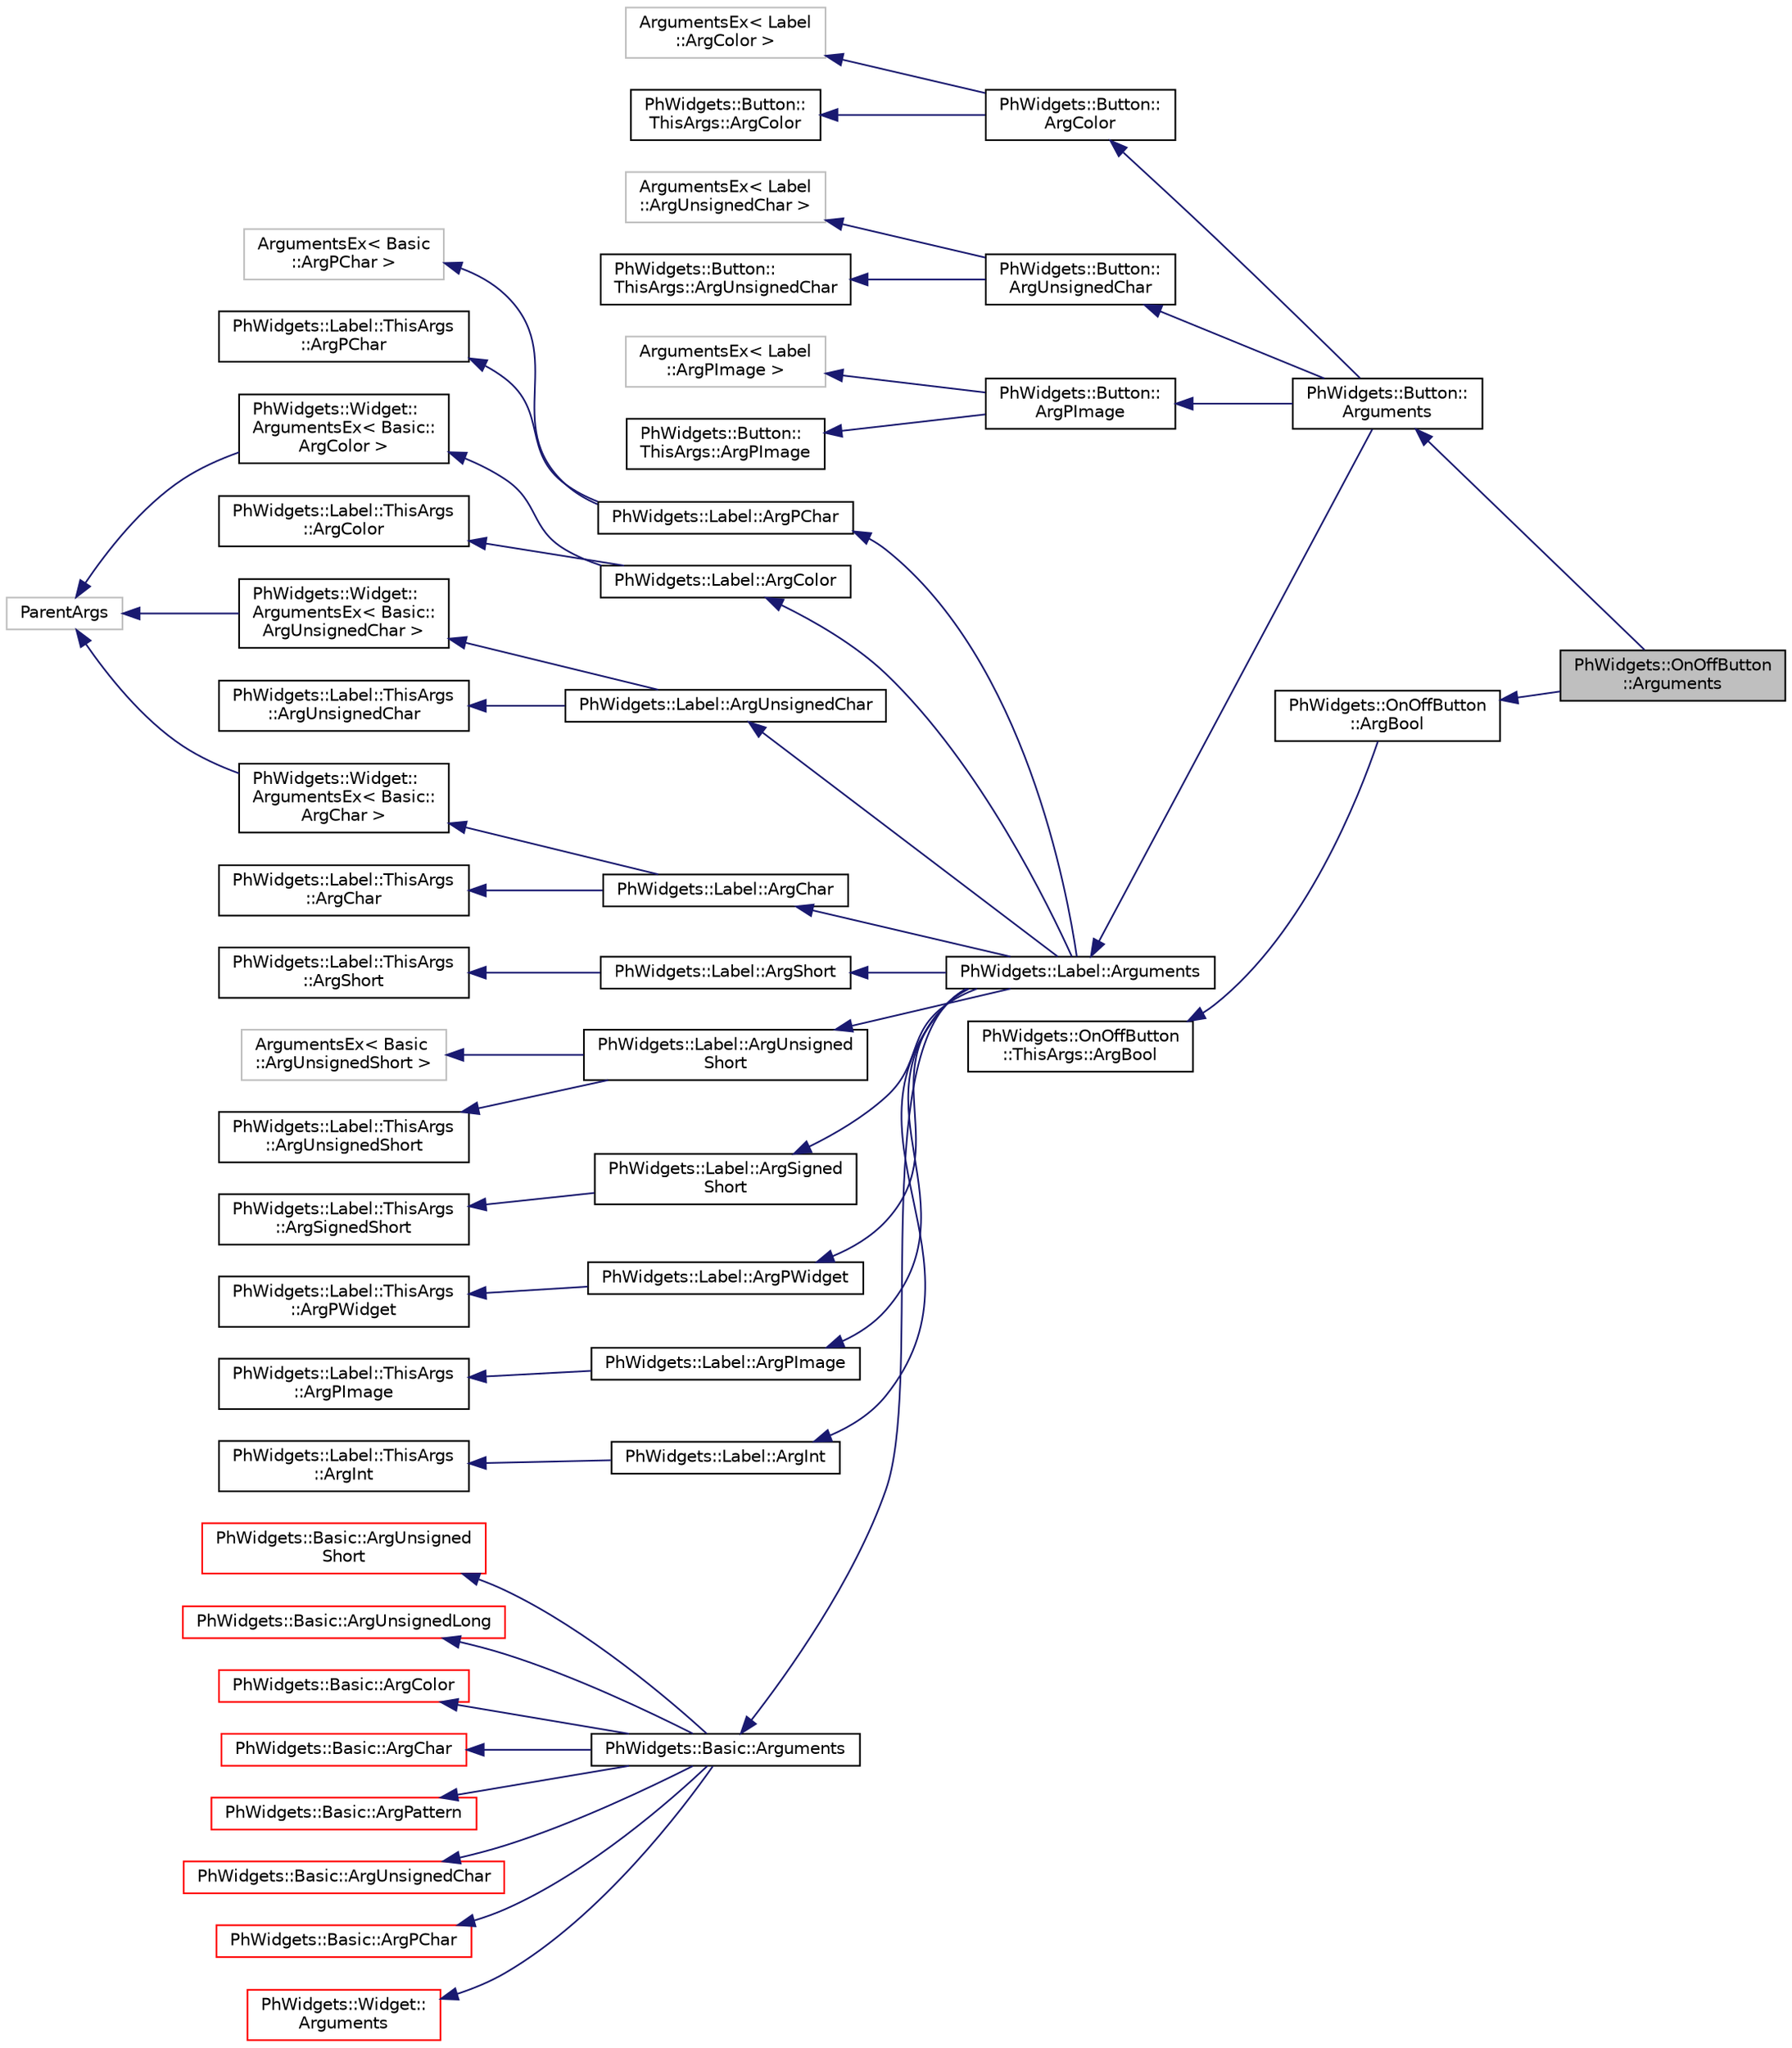 digraph "PhWidgets::OnOffButton::Arguments"
{
  edge [fontname="Helvetica",fontsize="10",labelfontname="Helvetica",labelfontsize="10"];
  node [fontname="Helvetica",fontsize="10",shape=record];
  rankdir="LR";
  Node0 [label="PhWidgets::OnOffButton\l::Arguments",height=0.2,width=0.4,color="black", fillcolor="grey75", style="filled", fontcolor="black"];
  Node1 -> Node0 [dir="back",color="midnightblue",fontsize="10",style="solid",fontname="Helvetica"];
  Node1 [label="PhWidgets::Button::\lArguments",height=0.2,width=0.4,color="black", fillcolor="white", style="filled",URL="$struct_ph_widgets_1_1_button_1_1_arguments.html"];
  Node2 -> Node1 [dir="back",color="midnightblue",fontsize="10",style="solid",fontname="Helvetica"];
  Node2 [label="PhWidgets::Button::\lArgColor",height=0.2,width=0.4,color="black", fillcolor="white", style="filled",URL="$struct_ph_widgets_1_1_button_1_1_arg_color.html"];
  Node3 -> Node2 [dir="back",color="midnightblue",fontsize="10",style="solid",fontname="Helvetica"];
  Node3 [label="ArgumentsEx\< Label\l::ArgColor \>",height=0.2,width=0.4,color="grey75", fillcolor="white", style="filled"];
  Node4 -> Node2 [dir="back",color="midnightblue",fontsize="10",style="solid",fontname="Helvetica"];
  Node4 [label="PhWidgets::Button::\lThisArgs::ArgColor",height=0.2,width=0.4,color="black", fillcolor="white", style="filled",URL="$struct_ph_widgets_1_1_button_1_1_this_args_1_1_arg_color.html"];
  Node5 -> Node1 [dir="back",color="midnightblue",fontsize="10",style="solid",fontname="Helvetica"];
  Node5 [label="PhWidgets::Button::\lArgUnsignedChar",height=0.2,width=0.4,color="black", fillcolor="white", style="filled",URL="$struct_ph_widgets_1_1_button_1_1_arg_unsigned_char.html"];
  Node6 -> Node5 [dir="back",color="midnightblue",fontsize="10",style="solid",fontname="Helvetica"];
  Node6 [label="ArgumentsEx\< Label\l::ArgUnsignedChar \>",height=0.2,width=0.4,color="grey75", fillcolor="white", style="filled"];
  Node7 -> Node5 [dir="back",color="midnightblue",fontsize="10",style="solid",fontname="Helvetica"];
  Node7 [label="PhWidgets::Button::\lThisArgs::ArgUnsignedChar",height=0.2,width=0.4,color="black", fillcolor="white", style="filled",URL="$struct_ph_widgets_1_1_button_1_1_this_args_1_1_arg_unsigned_char.html"];
  Node8 -> Node1 [dir="back",color="midnightblue",fontsize="10",style="solid",fontname="Helvetica"];
  Node8 [label="PhWidgets::Button::\lArgPImage",height=0.2,width=0.4,color="black", fillcolor="white", style="filled",URL="$struct_ph_widgets_1_1_button_1_1_arg_p_image.html"];
  Node9 -> Node8 [dir="back",color="midnightblue",fontsize="10",style="solid",fontname="Helvetica"];
  Node9 [label="ArgumentsEx\< Label\l::ArgPImage \>",height=0.2,width=0.4,color="grey75", fillcolor="white", style="filled"];
  Node10 -> Node8 [dir="back",color="midnightblue",fontsize="10",style="solid",fontname="Helvetica"];
  Node10 [label="PhWidgets::Button::\lThisArgs::ArgPImage",height=0.2,width=0.4,color="black", fillcolor="white", style="filled",URL="$struct_ph_widgets_1_1_button_1_1_this_args_1_1_arg_p_image.html"];
  Node11 -> Node1 [dir="back",color="midnightblue",fontsize="10",style="solid",fontname="Helvetica"];
  Node11 [label="PhWidgets::Label::Arguments",height=0.2,width=0.4,color="black", fillcolor="white", style="filled",URL="$struct_ph_widgets_1_1_label_1_1_arguments.html"];
  Node12 -> Node11 [dir="back",color="midnightblue",fontsize="10",style="solid",fontname="Helvetica"];
  Node12 [label="PhWidgets::Label::ArgPChar",height=0.2,width=0.4,color="black", fillcolor="white", style="filled",URL="$struct_ph_widgets_1_1_label_1_1_arg_p_char.html"];
  Node13 -> Node12 [dir="back",color="midnightblue",fontsize="10",style="solid",fontname="Helvetica"];
  Node13 [label="ArgumentsEx\< Basic\l::ArgPChar \>",height=0.2,width=0.4,color="grey75", fillcolor="white", style="filled"];
  Node14 -> Node12 [dir="back",color="midnightblue",fontsize="10",style="solid",fontname="Helvetica"];
  Node14 [label="PhWidgets::Label::ThisArgs\l::ArgPChar",height=0.2,width=0.4,color="black", fillcolor="white", style="filled",URL="$struct_ph_widgets_1_1_label_1_1_this_args_1_1_arg_p_char.html"];
  Node15 -> Node11 [dir="back",color="midnightblue",fontsize="10",style="solid",fontname="Helvetica"];
  Node15 [label="PhWidgets::Label::ArgColor",height=0.2,width=0.4,color="black", fillcolor="white", style="filled",URL="$struct_ph_widgets_1_1_label_1_1_arg_color.html"];
  Node16 -> Node15 [dir="back",color="midnightblue",fontsize="10",style="solid",fontname="Helvetica"];
  Node16 [label="PhWidgets::Widget::\lArgumentsEx\< Basic::\lArgColor \>",height=0.2,width=0.4,color="black", fillcolor="white", style="filled",URL="$struct_ph_widgets_1_1_widget_1_1_arguments_ex.html"];
  Node17 -> Node16 [dir="back",color="midnightblue",fontsize="10",style="solid",fontname="Helvetica"];
  Node17 [label="ParentArgs",height=0.2,width=0.4,color="grey75", fillcolor="white", style="filled"];
  Node18 -> Node15 [dir="back",color="midnightblue",fontsize="10",style="solid",fontname="Helvetica"];
  Node18 [label="PhWidgets::Label::ThisArgs\l::ArgColor",height=0.2,width=0.4,color="black", fillcolor="white", style="filled",URL="$struct_ph_widgets_1_1_label_1_1_this_args_1_1_arg_color.html"];
  Node19 -> Node11 [dir="back",color="midnightblue",fontsize="10",style="solid",fontname="Helvetica"];
  Node19 [label="PhWidgets::Label::ArgShort",height=0.2,width=0.4,color="black", fillcolor="white", style="filled",URL="$struct_ph_widgets_1_1_label_1_1_arg_short.html"];
  Node20 -> Node19 [dir="back",color="midnightblue",fontsize="10",style="solid",fontname="Helvetica"];
  Node20 [label="PhWidgets::Label::ThisArgs\l::ArgShort",height=0.2,width=0.4,color="black", fillcolor="white", style="filled",URL="$struct_ph_widgets_1_1_label_1_1_this_args_1_1_arg_short.html"];
  Node21 -> Node11 [dir="back",color="midnightblue",fontsize="10",style="solid",fontname="Helvetica"];
  Node21 [label="PhWidgets::Label::ArgUnsigned\lShort",height=0.2,width=0.4,color="black", fillcolor="white", style="filled",URL="$struct_ph_widgets_1_1_label_1_1_arg_unsigned_short.html"];
  Node22 -> Node21 [dir="back",color="midnightblue",fontsize="10",style="solid",fontname="Helvetica"];
  Node22 [label="ArgumentsEx\< Basic\l::ArgUnsignedShort \>",height=0.2,width=0.4,color="grey75", fillcolor="white", style="filled"];
  Node23 -> Node21 [dir="back",color="midnightblue",fontsize="10",style="solid",fontname="Helvetica"];
  Node23 [label="PhWidgets::Label::ThisArgs\l::ArgUnsignedShort",height=0.2,width=0.4,color="black", fillcolor="white", style="filled",URL="$struct_ph_widgets_1_1_label_1_1_this_args_1_1_arg_unsigned_short.html"];
  Node24 -> Node11 [dir="back",color="midnightblue",fontsize="10",style="solid",fontname="Helvetica"];
  Node24 [label="PhWidgets::Label::ArgSigned\lShort",height=0.2,width=0.4,color="black", fillcolor="white", style="filled",URL="$struct_ph_widgets_1_1_label_1_1_arg_signed_short.html"];
  Node25 -> Node24 [dir="back",color="midnightblue",fontsize="10",style="solid",fontname="Helvetica"];
  Node25 [label="PhWidgets::Label::ThisArgs\l::ArgSignedShort",height=0.2,width=0.4,color="black", fillcolor="white", style="filled",URL="$struct_ph_widgets_1_1_label_1_1_this_args_1_1_arg_signed_short.html"];
  Node26 -> Node11 [dir="back",color="midnightblue",fontsize="10",style="solid",fontname="Helvetica"];
  Node26 [label="PhWidgets::Label::ArgUnsignedChar",height=0.2,width=0.4,color="black", fillcolor="white", style="filled",URL="$struct_ph_widgets_1_1_label_1_1_arg_unsigned_char.html"];
  Node27 -> Node26 [dir="back",color="midnightblue",fontsize="10",style="solid",fontname="Helvetica"];
  Node27 [label="PhWidgets::Widget::\lArgumentsEx\< Basic::\lArgUnsignedChar \>",height=0.2,width=0.4,color="black", fillcolor="white", style="filled",URL="$struct_ph_widgets_1_1_widget_1_1_arguments_ex.html"];
  Node17 -> Node27 [dir="back",color="midnightblue",fontsize="10",style="solid",fontname="Helvetica"];
  Node28 -> Node26 [dir="back",color="midnightblue",fontsize="10",style="solid",fontname="Helvetica"];
  Node28 [label="PhWidgets::Label::ThisArgs\l::ArgUnsignedChar",height=0.2,width=0.4,color="black", fillcolor="white", style="filled",URL="$struct_ph_widgets_1_1_label_1_1_this_args_1_1_arg_unsigned_char.html"];
  Node29 -> Node11 [dir="back",color="midnightblue",fontsize="10",style="solid",fontname="Helvetica"];
  Node29 [label="PhWidgets::Label::ArgPWidget",height=0.2,width=0.4,color="black", fillcolor="white", style="filled",URL="$struct_ph_widgets_1_1_label_1_1_arg_p_widget.html"];
  Node30 -> Node29 [dir="back",color="midnightblue",fontsize="10",style="solid",fontname="Helvetica"];
  Node30 [label="PhWidgets::Label::ThisArgs\l::ArgPWidget",height=0.2,width=0.4,color="black", fillcolor="white", style="filled",URL="$struct_ph_widgets_1_1_label_1_1_this_args_1_1_arg_p_widget.html"];
  Node31 -> Node11 [dir="back",color="midnightblue",fontsize="10",style="solid",fontname="Helvetica"];
  Node31 [label="PhWidgets::Label::ArgChar",height=0.2,width=0.4,color="black", fillcolor="white", style="filled",URL="$struct_ph_widgets_1_1_label_1_1_arg_char.html"];
  Node32 -> Node31 [dir="back",color="midnightblue",fontsize="10",style="solid",fontname="Helvetica"];
  Node32 [label="PhWidgets::Widget::\lArgumentsEx\< Basic::\lArgChar \>",height=0.2,width=0.4,color="black", fillcolor="white", style="filled",URL="$struct_ph_widgets_1_1_widget_1_1_arguments_ex.html"];
  Node17 -> Node32 [dir="back",color="midnightblue",fontsize="10",style="solid",fontname="Helvetica"];
  Node33 -> Node31 [dir="back",color="midnightblue",fontsize="10",style="solid",fontname="Helvetica"];
  Node33 [label="PhWidgets::Label::ThisArgs\l::ArgChar",height=0.2,width=0.4,color="black", fillcolor="white", style="filled",URL="$struct_ph_widgets_1_1_label_1_1_this_args_1_1_arg_char.html"];
  Node34 -> Node11 [dir="back",color="midnightblue",fontsize="10",style="solid",fontname="Helvetica"];
  Node34 [label="PhWidgets::Label::ArgPImage",height=0.2,width=0.4,color="black", fillcolor="white", style="filled",URL="$struct_ph_widgets_1_1_label_1_1_arg_p_image.html"];
  Node35 -> Node34 [dir="back",color="midnightblue",fontsize="10",style="solid",fontname="Helvetica"];
  Node35 [label="PhWidgets::Label::ThisArgs\l::ArgPImage",height=0.2,width=0.4,color="black", fillcolor="white", style="filled",URL="$struct_ph_widgets_1_1_label_1_1_this_args_1_1_arg_p_image.html"];
  Node36 -> Node11 [dir="back",color="midnightblue",fontsize="10",style="solid",fontname="Helvetica"];
  Node36 [label="PhWidgets::Label::ArgInt",height=0.2,width=0.4,color="black", fillcolor="white", style="filled",URL="$struct_ph_widgets_1_1_label_1_1_arg_int.html"];
  Node37 -> Node36 [dir="back",color="midnightblue",fontsize="10",style="solid",fontname="Helvetica"];
  Node37 [label="PhWidgets::Label::ThisArgs\l::ArgInt",height=0.2,width=0.4,color="black", fillcolor="white", style="filled",URL="$struct_ph_widgets_1_1_label_1_1_this_args_1_1_arg_int.html"];
  Node38 -> Node11 [dir="back",color="midnightblue",fontsize="10",style="solid",fontname="Helvetica"];
  Node38 [label="PhWidgets::Basic::Arguments",height=0.2,width=0.4,color="black", fillcolor="white", style="filled",URL="$struct_ph_widgets_1_1_basic_1_1_arguments.html"];
  Node39 -> Node38 [dir="back",color="midnightblue",fontsize="10",style="solid",fontname="Helvetica"];
  Node39 [label="PhWidgets::Basic::ArgUnsigned\lShort",height=0.2,width=0.4,color="red", fillcolor="white", style="filled",URL="$struct_ph_widgets_1_1_basic_1_1_arg_unsigned_short.html"];
  Node42 -> Node38 [dir="back",color="midnightblue",fontsize="10",style="solid",fontname="Helvetica"];
  Node42 [label="PhWidgets::Basic::ArgUnsignedLong",height=0.2,width=0.4,color="red", fillcolor="white", style="filled",URL="$struct_ph_widgets_1_1_basic_1_1_arg_unsigned_long.html"];
  Node45 -> Node38 [dir="back",color="midnightblue",fontsize="10",style="solid",fontname="Helvetica"];
  Node45 [label="PhWidgets::Basic::ArgColor",height=0.2,width=0.4,color="red", fillcolor="white", style="filled",URL="$struct_ph_widgets_1_1_basic_1_1_arg_color.html"];
  Node48 -> Node38 [dir="back",color="midnightblue",fontsize="10",style="solid",fontname="Helvetica"];
  Node48 [label="PhWidgets::Basic::ArgChar",height=0.2,width=0.4,color="red", fillcolor="white", style="filled",URL="$struct_ph_widgets_1_1_basic_1_1_arg_char.html"];
  Node50 -> Node38 [dir="back",color="midnightblue",fontsize="10",style="solid",fontname="Helvetica"];
  Node50 [label="PhWidgets::Basic::ArgPattern",height=0.2,width=0.4,color="red", fillcolor="white", style="filled",URL="$struct_ph_widgets_1_1_basic_1_1_arg_pattern.html"];
  Node52 -> Node38 [dir="back",color="midnightblue",fontsize="10",style="solid",fontname="Helvetica"];
  Node52 [label="PhWidgets::Basic::ArgUnsignedChar",height=0.2,width=0.4,color="red", fillcolor="white", style="filled",URL="$struct_ph_widgets_1_1_basic_1_1_arg_unsigned_char.html"];
  Node54 -> Node38 [dir="back",color="midnightblue",fontsize="10",style="solid",fontname="Helvetica"];
  Node54 [label="PhWidgets::Basic::ArgPChar",height=0.2,width=0.4,color="red", fillcolor="white", style="filled",URL="$struct_ph_widgets_1_1_basic_1_1_arg_p_char.html"];
  Node57 -> Node38 [dir="back",color="midnightblue",fontsize="10",style="solid",fontname="Helvetica"];
  Node57 [label="PhWidgets::Widget::\lArguments",height=0.2,width=0.4,color="red", fillcolor="white", style="filled",URL="$struct_ph_widgets_1_1_widget_1_1_arguments.html"];
  Node86 -> Node0 [dir="back",color="midnightblue",fontsize="10",style="solid",fontname="Helvetica"];
  Node86 [label="PhWidgets::OnOffButton\l::ArgBool",height=0.2,width=0.4,color="black", fillcolor="white", style="filled",URL="$struct_ph_widgets_1_1_on_off_button_1_1_arg_bool.html"];
  Node87 -> Node86 [dir="back",color="midnightblue",fontsize="10",style="solid",fontname="Helvetica"];
  Node87 [label="PhWidgets::OnOffButton\l::ThisArgs::ArgBool",height=0.2,width=0.4,color="black", fillcolor="white", style="filled",URL="$struct_ph_widgets_1_1_on_off_button_1_1_this_args_1_1_arg_bool.html"];
}
